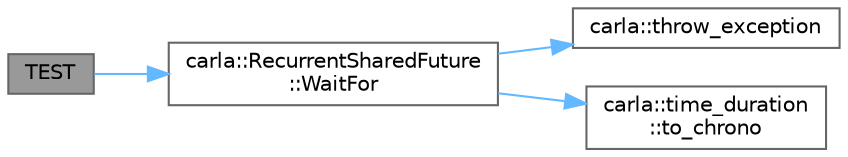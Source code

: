 digraph "TEST"
{
 // INTERACTIVE_SVG=YES
 // LATEX_PDF_SIZE
  bgcolor="transparent";
  edge [fontname=Helvetica,fontsize=10,labelfontname=Helvetica,labelfontsize=10];
  node [fontname=Helvetica,fontsize=10,shape=box,height=0.2,width=0.4];
  rankdir="LR";
  Node1 [id="Node000001",label="TEST",height=0.2,width=0.4,color="gray40", fillcolor="grey60", style="filled", fontcolor="black",tooltip=" "];
  Node1 -> Node2 [id="edge1_Node000001_Node000002",color="steelblue1",style="solid",tooltip=" "];
  Node2 [id="Node000002",label="carla::RecurrentSharedFuture\l::WaitFor",height=0.2,width=0.4,color="grey40", fillcolor="white", style="filled",URL="$d0/df9/classcarla_1_1RecurrentSharedFuture.html#a6fd4f82e6139340524a9d5a16f3aec3c",tooltip="Wait until the next value is set."];
  Node2 -> Node3 [id="edge2_Node000002_Node000003",color="steelblue1",style="solid",tooltip=" "];
  Node3 [id="Node000003",label="carla::throw_exception",height=0.2,width=0.4,color="grey40", fillcolor="white", style="filled",URL="$d9/d36/namespacecarla.html#a23602ab663165210a7757d6108f6b3cd",tooltip=" "];
  Node2 -> Node4 [id="edge3_Node000002_Node000004",color="steelblue1",style="solid",tooltip=" "];
  Node4 [id="Node000004",label="carla::time_duration\l::to_chrono",height=0.2,width=0.4,color="grey40", fillcolor="white", style="filled",URL="$d2/d2e/classcarla_1_1time__duration.html#af66703163258b65c0ca8a0ef071e3b73",tooltip=" "];
}
